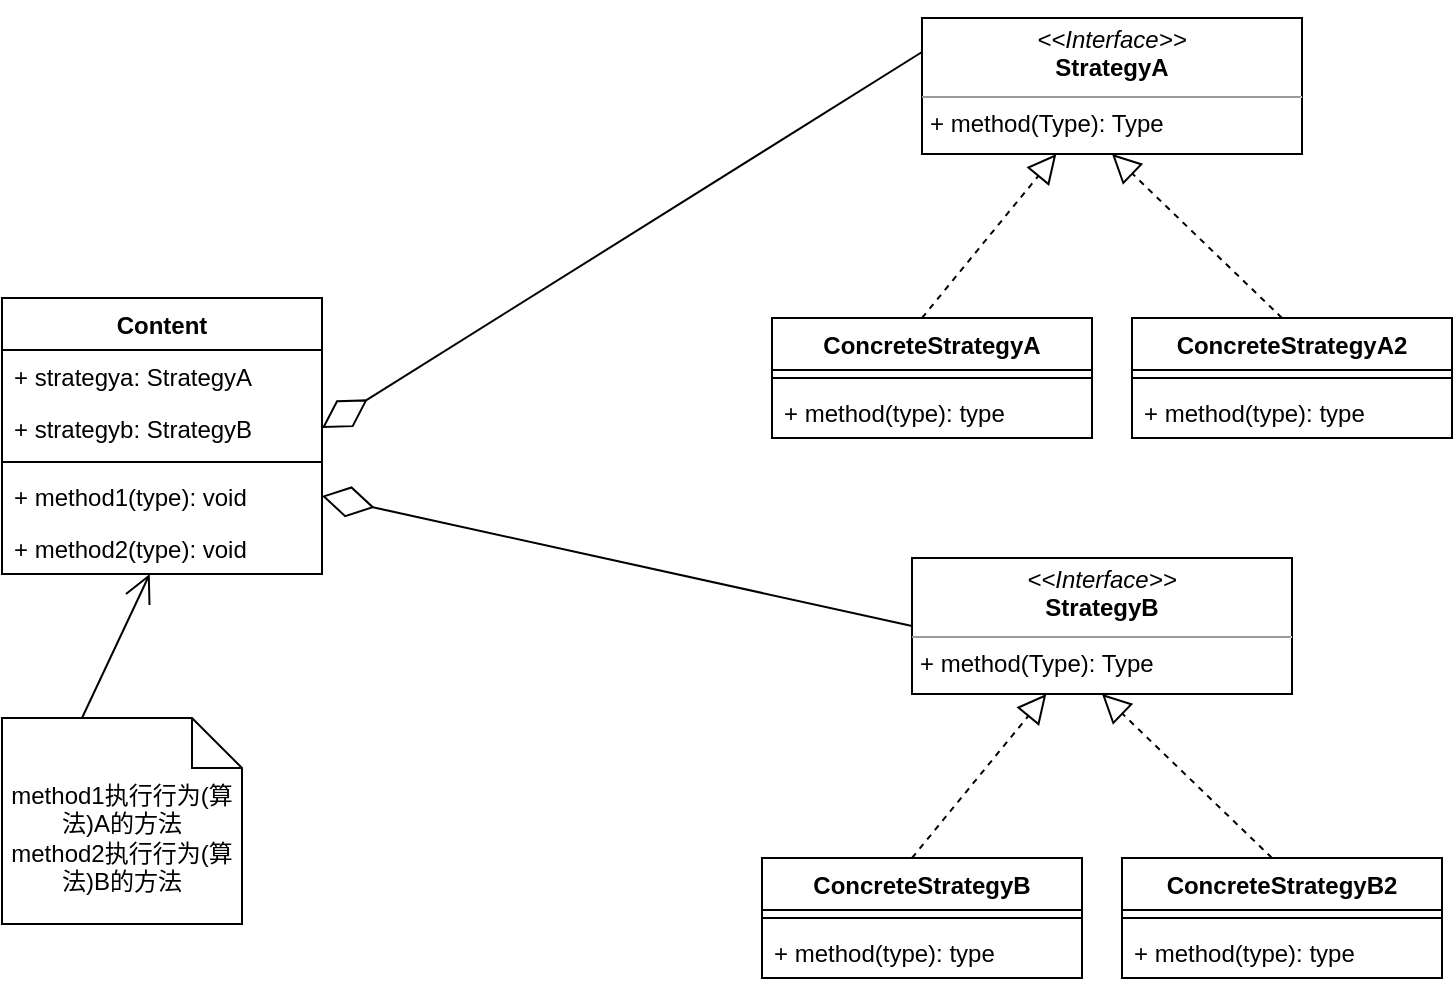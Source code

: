<mxfile version="14.6.13" type="device"><diagram id="JY91G0DLp1aCM14Kv9LV" name="第 1 页"><mxGraphModel dx="1422" dy="825" grid="1" gridSize="10" guides="1" tooltips="1" connect="1" arrows="1" fold="1" page="1" pageScale="1" pageWidth="827" pageHeight="1169" math="0" shadow="0"><root><mxCell id="0"/><mxCell id="1" parent="0"/><mxCell id="Ebi2NVfiYJKCFCSZSyZd-1" value="&lt;p style=&quot;margin: 0px ; margin-top: 4px ; text-align: center&quot;&gt;&lt;i&gt;&amp;lt;&amp;lt;Interface&amp;gt;&amp;gt;&lt;/i&gt;&lt;br&gt;&lt;b&gt;StrategyA&lt;/b&gt;&lt;/p&gt;&lt;hr size=&quot;1&quot;&gt;&lt;p style=&quot;margin: 0px ; margin-left: 4px&quot;&gt;+ method(Type): Type&lt;br&gt;&lt;/p&gt;" style="verticalAlign=top;align=left;overflow=fill;fontSize=12;fontFamily=Helvetica;html=1;" vertex="1" parent="1"><mxGeometry x="510" y="180" width="190" height="68" as="geometry"/></mxCell><mxCell id="Ebi2NVfiYJKCFCSZSyZd-3" value="ConcreteStrategyA" style="swimlane;fontStyle=1;align=center;verticalAlign=top;childLayout=stackLayout;horizontal=1;startSize=26;horizontalStack=0;resizeParent=1;resizeParentMax=0;resizeLast=0;collapsible=1;marginBottom=0;" vertex="1" parent="1"><mxGeometry x="435" y="330" width="160" height="60" as="geometry"/></mxCell><mxCell id="Ebi2NVfiYJKCFCSZSyZd-10" value="" style="endArrow=block;dashed=1;endFill=0;endSize=12;html=1;" edge="1" parent="Ebi2NVfiYJKCFCSZSyZd-3" target="Ebi2NVfiYJKCFCSZSyZd-1"><mxGeometry width="160" relative="1" as="geometry"><mxPoint x="75" as="sourcePoint"/><mxPoint x="235" as="targetPoint"/></mxGeometry></mxCell><mxCell id="Ebi2NVfiYJKCFCSZSyZd-5" value="" style="line;strokeWidth=1;fillColor=none;align=left;verticalAlign=middle;spacingTop=-1;spacingLeft=3;spacingRight=3;rotatable=0;labelPosition=right;points=[];portConstraint=eastwest;" vertex="1" parent="Ebi2NVfiYJKCFCSZSyZd-3"><mxGeometry y="26" width="160" height="8" as="geometry"/></mxCell><mxCell id="Ebi2NVfiYJKCFCSZSyZd-6" value="+ method(type): type" style="text;strokeColor=none;fillColor=none;align=left;verticalAlign=top;spacingLeft=4;spacingRight=4;overflow=hidden;rotatable=0;points=[[0,0.5],[1,0.5]];portConstraint=eastwest;" vertex="1" parent="Ebi2NVfiYJKCFCSZSyZd-3"><mxGeometry y="34" width="160" height="26" as="geometry"/></mxCell><mxCell id="Ebi2NVfiYJKCFCSZSyZd-7" value="ConcreteStrategyA2" style="swimlane;fontStyle=1;align=center;verticalAlign=top;childLayout=stackLayout;horizontal=1;startSize=26;horizontalStack=0;resizeParent=1;resizeParentMax=0;resizeLast=0;collapsible=1;marginBottom=0;" vertex="1" parent="1"><mxGeometry x="615" y="330" width="160" height="60" as="geometry"/></mxCell><mxCell id="Ebi2NVfiYJKCFCSZSyZd-11" value="" style="endArrow=block;dashed=1;endFill=0;endSize=12;html=1;entryX=0.5;entryY=1;entryDx=0;entryDy=0;" edge="1" parent="Ebi2NVfiYJKCFCSZSyZd-7" target="Ebi2NVfiYJKCFCSZSyZd-1"><mxGeometry width="160" relative="1" as="geometry"><mxPoint x="75" as="sourcePoint"/><mxPoint x="235" as="targetPoint"/></mxGeometry></mxCell><mxCell id="Ebi2NVfiYJKCFCSZSyZd-8" value="" style="line;strokeWidth=1;fillColor=none;align=left;verticalAlign=middle;spacingTop=-1;spacingLeft=3;spacingRight=3;rotatable=0;labelPosition=right;points=[];portConstraint=eastwest;" vertex="1" parent="Ebi2NVfiYJKCFCSZSyZd-7"><mxGeometry y="26" width="160" height="8" as="geometry"/></mxCell><mxCell id="Ebi2NVfiYJKCFCSZSyZd-9" value="+ method(type): type" style="text;strokeColor=none;fillColor=none;align=left;verticalAlign=top;spacingLeft=4;spacingRight=4;overflow=hidden;rotatable=0;points=[[0,0.5],[1,0.5]];portConstraint=eastwest;" vertex="1" parent="Ebi2NVfiYJKCFCSZSyZd-7"><mxGeometry y="34" width="160" height="26" as="geometry"/></mxCell><mxCell id="Ebi2NVfiYJKCFCSZSyZd-12" value="&lt;p style=&quot;margin: 0px ; margin-top: 4px ; text-align: center&quot;&gt;&lt;i&gt;&amp;lt;&amp;lt;Interface&amp;gt;&amp;gt;&lt;/i&gt;&lt;br&gt;&lt;b&gt;StrategyB&lt;/b&gt;&lt;/p&gt;&lt;hr size=&quot;1&quot;&gt;&lt;p style=&quot;margin: 0px ; margin-left: 4px&quot;&gt;+ method(Type): Type&lt;br&gt;&lt;/p&gt;" style="verticalAlign=top;align=left;overflow=fill;fontSize=12;fontFamily=Helvetica;html=1;" vertex="1" parent="1"><mxGeometry x="505" y="450" width="190" height="68" as="geometry"/></mxCell><mxCell id="Ebi2NVfiYJKCFCSZSyZd-13" value="ConcreteStrategyB" style="swimlane;fontStyle=1;align=center;verticalAlign=top;childLayout=stackLayout;horizontal=1;startSize=26;horizontalStack=0;resizeParent=1;resizeParentMax=0;resizeLast=0;collapsible=1;marginBottom=0;" vertex="1" parent="1"><mxGeometry x="430" y="600" width="160" height="60" as="geometry"/></mxCell><mxCell id="Ebi2NVfiYJKCFCSZSyZd-14" value="" style="endArrow=block;dashed=1;endFill=0;endSize=12;html=1;" edge="1" parent="Ebi2NVfiYJKCFCSZSyZd-13" target="Ebi2NVfiYJKCFCSZSyZd-12"><mxGeometry width="160" relative="1" as="geometry"><mxPoint x="75" as="sourcePoint"/><mxPoint x="235" as="targetPoint"/></mxGeometry></mxCell><mxCell id="Ebi2NVfiYJKCFCSZSyZd-15" value="" style="line;strokeWidth=1;fillColor=none;align=left;verticalAlign=middle;spacingTop=-1;spacingLeft=3;spacingRight=3;rotatable=0;labelPosition=right;points=[];portConstraint=eastwest;" vertex="1" parent="Ebi2NVfiYJKCFCSZSyZd-13"><mxGeometry y="26" width="160" height="8" as="geometry"/></mxCell><mxCell id="Ebi2NVfiYJKCFCSZSyZd-16" value="+ method(type): type" style="text;strokeColor=none;fillColor=none;align=left;verticalAlign=top;spacingLeft=4;spacingRight=4;overflow=hidden;rotatable=0;points=[[0,0.5],[1,0.5]];portConstraint=eastwest;" vertex="1" parent="Ebi2NVfiYJKCFCSZSyZd-13"><mxGeometry y="34" width="160" height="26" as="geometry"/></mxCell><mxCell id="Ebi2NVfiYJKCFCSZSyZd-17" value="ConcreteStrategyB2" style="swimlane;fontStyle=1;align=center;verticalAlign=top;childLayout=stackLayout;horizontal=1;startSize=26;horizontalStack=0;resizeParent=1;resizeParentMax=0;resizeLast=0;collapsible=1;marginBottom=0;" vertex="1" parent="1"><mxGeometry x="610" y="600" width="160" height="60" as="geometry"/></mxCell><mxCell id="Ebi2NVfiYJKCFCSZSyZd-18" value="" style="endArrow=block;dashed=1;endFill=0;endSize=12;html=1;entryX=0.5;entryY=1;entryDx=0;entryDy=0;" edge="1" parent="Ebi2NVfiYJKCFCSZSyZd-17" target="Ebi2NVfiYJKCFCSZSyZd-12"><mxGeometry width="160" relative="1" as="geometry"><mxPoint x="75" as="sourcePoint"/><mxPoint x="235" as="targetPoint"/></mxGeometry></mxCell><mxCell id="Ebi2NVfiYJKCFCSZSyZd-19" value="" style="line;strokeWidth=1;fillColor=none;align=left;verticalAlign=middle;spacingTop=-1;spacingLeft=3;spacingRight=3;rotatable=0;labelPosition=right;points=[];portConstraint=eastwest;" vertex="1" parent="Ebi2NVfiYJKCFCSZSyZd-17"><mxGeometry y="26" width="160" height="8" as="geometry"/></mxCell><mxCell id="Ebi2NVfiYJKCFCSZSyZd-20" value="+ method(type): type" style="text;strokeColor=none;fillColor=none;align=left;verticalAlign=top;spacingLeft=4;spacingRight=4;overflow=hidden;rotatable=0;points=[[0,0.5],[1,0.5]];portConstraint=eastwest;" vertex="1" parent="Ebi2NVfiYJKCFCSZSyZd-17"><mxGeometry y="34" width="160" height="26" as="geometry"/></mxCell><mxCell id="Ebi2NVfiYJKCFCSZSyZd-21" value="Content" style="swimlane;fontStyle=1;align=center;verticalAlign=top;childLayout=stackLayout;horizontal=1;startSize=26;horizontalStack=0;resizeParent=1;resizeParentMax=0;resizeLast=0;collapsible=1;marginBottom=0;" vertex="1" parent="1"><mxGeometry x="50" y="320" width="160" height="138" as="geometry"/></mxCell><mxCell id="Ebi2NVfiYJKCFCSZSyZd-22" value="+ strategya: StrategyA" style="text;strokeColor=none;fillColor=none;align=left;verticalAlign=top;spacingLeft=4;spacingRight=4;overflow=hidden;rotatable=0;points=[[0,0.5],[1,0.5]];portConstraint=eastwest;" vertex="1" parent="Ebi2NVfiYJKCFCSZSyZd-21"><mxGeometry y="26" width="160" height="26" as="geometry"/></mxCell><mxCell id="Ebi2NVfiYJKCFCSZSyZd-25" value="+ strategyb: StrategyB" style="text;strokeColor=none;fillColor=none;align=left;verticalAlign=top;spacingLeft=4;spacingRight=4;overflow=hidden;rotatable=0;points=[[0,0.5],[1,0.5]];portConstraint=eastwest;" vertex="1" parent="Ebi2NVfiYJKCFCSZSyZd-21"><mxGeometry y="52" width="160" height="26" as="geometry"/></mxCell><mxCell id="Ebi2NVfiYJKCFCSZSyZd-23" value="" style="line;strokeWidth=1;fillColor=none;align=left;verticalAlign=middle;spacingTop=-1;spacingLeft=3;spacingRight=3;rotatable=0;labelPosition=right;points=[];portConstraint=eastwest;" vertex="1" parent="Ebi2NVfiYJKCFCSZSyZd-21"><mxGeometry y="78" width="160" height="8" as="geometry"/></mxCell><mxCell id="Ebi2NVfiYJKCFCSZSyZd-24" value="+ method1(type): void" style="text;strokeColor=none;fillColor=none;align=left;verticalAlign=top;spacingLeft=4;spacingRight=4;overflow=hidden;rotatable=0;points=[[0,0.5],[1,0.5]];portConstraint=eastwest;" vertex="1" parent="Ebi2NVfiYJKCFCSZSyZd-21"><mxGeometry y="86" width="160" height="26" as="geometry"/></mxCell><mxCell id="Ebi2NVfiYJKCFCSZSyZd-26" value="+ method2(type): void" style="text;strokeColor=none;fillColor=none;align=left;verticalAlign=top;spacingLeft=4;spacingRight=4;overflow=hidden;rotatable=0;points=[[0,0.5],[1,0.5]];portConstraint=eastwest;" vertex="1" parent="Ebi2NVfiYJKCFCSZSyZd-21"><mxGeometry y="112" width="160" height="26" as="geometry"/></mxCell><mxCell id="Ebi2NVfiYJKCFCSZSyZd-27" value="" style="endArrow=diamondThin;endFill=0;endSize=24;html=1;entryX=1;entryY=0.5;entryDx=0;entryDy=0;exitX=0;exitY=0.25;exitDx=0;exitDy=0;" edge="1" parent="1" source="Ebi2NVfiYJKCFCSZSyZd-1" target="Ebi2NVfiYJKCFCSZSyZd-25"><mxGeometry width="160" relative="1" as="geometry"><mxPoint x="290" y="250" as="sourcePoint"/><mxPoint x="450" y="250" as="targetPoint"/></mxGeometry></mxCell><mxCell id="Ebi2NVfiYJKCFCSZSyZd-28" value="" style="endArrow=diamondThin;endFill=0;endSize=24;html=1;entryX=1;entryY=0.5;entryDx=0;entryDy=0;exitX=0;exitY=0.5;exitDx=0;exitDy=0;" edge="1" parent="1" source="Ebi2NVfiYJKCFCSZSyZd-12" target="Ebi2NVfiYJKCFCSZSyZd-24"><mxGeometry width="160" relative="1" as="geometry"><mxPoint x="290" y="510" as="sourcePoint"/><mxPoint x="450" y="510" as="targetPoint"/></mxGeometry></mxCell><mxCell id="Ebi2NVfiYJKCFCSZSyZd-29" value="method1执行行为(算法)A的方法&lt;br&gt;method2执行行为(算法)B的方法" style="shape=note2;boundedLbl=1;whiteSpace=wrap;html=1;size=25;verticalAlign=top;align=center;" vertex="1" parent="1"><mxGeometry x="50" y="530" width="120" height="103" as="geometry"/></mxCell><mxCell id="Ebi2NVfiYJKCFCSZSyZd-30" value="" style="endArrow=open;endFill=1;endSize=12;html=1;" edge="1" parent="1" target="Ebi2NVfiYJKCFCSZSyZd-26"><mxGeometry width="160" relative="1" as="geometry"><mxPoint x="90" y="530" as="sourcePoint"/><mxPoint x="250" y="530" as="targetPoint"/></mxGeometry></mxCell></root></mxGraphModel></diagram></mxfile>